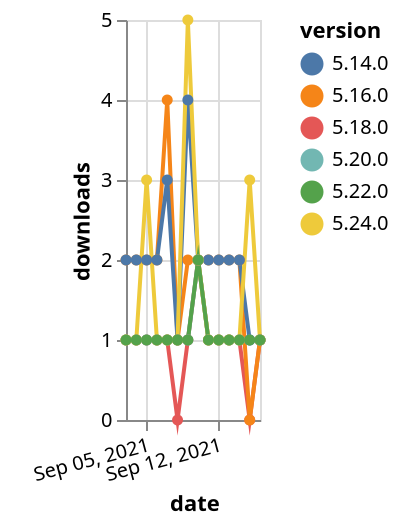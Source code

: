{"$schema": "https://vega.github.io/schema/vega-lite/v5.json", "description": "A simple bar chart with embedded data.", "data": {"values": [{"date": "2021-09-03", "total": 315, "delta": 1, "version": "5.18.0"}, {"date": "2021-09-04", "total": 316, "delta": 1, "version": "5.18.0"}, {"date": "2021-09-05", "total": 317, "delta": 1, "version": "5.18.0"}, {"date": "2021-09-06", "total": 318, "delta": 1, "version": "5.18.0"}, {"date": "2021-09-07", "total": 319, "delta": 1, "version": "5.18.0"}, {"date": "2021-09-08", "total": 319, "delta": 0, "version": "5.18.0"}, {"date": "2021-09-09", "total": 320, "delta": 1, "version": "5.18.0"}, {"date": "2021-09-10", "total": 322, "delta": 2, "version": "5.18.0"}, {"date": "2021-09-11", "total": 323, "delta": 1, "version": "5.18.0"}, {"date": "2021-09-12", "total": 324, "delta": 1, "version": "5.18.0"}, {"date": "2021-09-13", "total": 325, "delta": 1, "version": "5.18.0"}, {"date": "2021-09-14", "total": 326, "delta": 1, "version": "5.18.0"}, {"date": "2021-09-15", "total": 326, "delta": 0, "version": "5.18.0"}, {"date": "2021-09-16", "total": 327, "delta": 1, "version": "5.18.0"}, {"date": "2021-09-03", "total": 2499, "delta": 2, "version": "5.16.0"}, {"date": "2021-09-04", "total": 2501, "delta": 2, "version": "5.16.0"}, {"date": "2021-09-05", "total": 2503, "delta": 2, "version": "5.16.0"}, {"date": "2021-09-06", "total": 2505, "delta": 2, "version": "5.16.0"}, {"date": "2021-09-07", "total": 2509, "delta": 4, "version": "5.16.0"}, {"date": "2021-09-08", "total": 2510, "delta": 1, "version": "5.16.0"}, {"date": "2021-09-09", "total": 2512, "delta": 2, "version": "5.16.0"}, {"date": "2021-09-10", "total": 2514, "delta": 2, "version": "5.16.0"}, {"date": "2021-09-11", "total": 2516, "delta": 2, "version": "5.16.0"}, {"date": "2021-09-12", "total": 2518, "delta": 2, "version": "5.16.0"}, {"date": "2021-09-13", "total": 2520, "delta": 2, "version": "5.16.0"}, {"date": "2021-09-14", "total": 2522, "delta": 2, "version": "5.16.0"}, {"date": "2021-09-15", "total": 2522, "delta": 0, "version": "5.16.0"}, {"date": "2021-09-16", "total": 2523, "delta": 1, "version": "5.16.0"}, {"date": "2021-09-03", "total": 243, "delta": 1, "version": "5.20.0"}, {"date": "2021-09-04", "total": 244, "delta": 1, "version": "5.20.0"}, {"date": "2021-09-05", "total": 245, "delta": 1, "version": "5.20.0"}, {"date": "2021-09-06", "total": 246, "delta": 1, "version": "5.20.0"}, {"date": "2021-09-07", "total": 247, "delta": 1, "version": "5.20.0"}, {"date": "2021-09-08", "total": 248, "delta": 1, "version": "5.20.0"}, {"date": "2021-09-09", "total": 249, "delta": 1, "version": "5.20.0"}, {"date": "2021-09-10", "total": 251, "delta": 2, "version": "5.20.0"}, {"date": "2021-09-11", "total": 252, "delta": 1, "version": "5.20.0"}, {"date": "2021-09-12", "total": 253, "delta": 1, "version": "5.20.0"}, {"date": "2021-09-13", "total": 254, "delta": 1, "version": "5.20.0"}, {"date": "2021-09-14", "total": 255, "delta": 1, "version": "5.20.0"}, {"date": "2021-09-15", "total": 256, "delta": 1, "version": "5.20.0"}, {"date": "2021-09-16", "total": 257, "delta": 1, "version": "5.20.0"}, {"date": "2021-09-03", "total": 2416, "delta": 2, "version": "5.14.0"}, {"date": "2021-09-04", "total": 2418, "delta": 2, "version": "5.14.0"}, {"date": "2021-09-05", "total": 2420, "delta": 2, "version": "5.14.0"}, {"date": "2021-09-06", "total": 2422, "delta": 2, "version": "5.14.0"}, {"date": "2021-09-07", "total": 2425, "delta": 3, "version": "5.14.0"}, {"date": "2021-09-08", "total": 2426, "delta": 1, "version": "5.14.0"}, {"date": "2021-09-09", "total": 2430, "delta": 4, "version": "5.14.0"}, {"date": "2021-09-10", "total": 2432, "delta": 2, "version": "5.14.0"}, {"date": "2021-09-11", "total": 2434, "delta": 2, "version": "5.14.0"}, {"date": "2021-09-12", "total": 2436, "delta": 2, "version": "5.14.0"}, {"date": "2021-09-13", "total": 2438, "delta": 2, "version": "5.14.0"}, {"date": "2021-09-14", "total": 2440, "delta": 2, "version": "5.14.0"}, {"date": "2021-09-15", "total": 2441, "delta": 1, "version": "5.14.0"}, {"date": "2021-09-16", "total": 2442, "delta": 1, "version": "5.14.0"}, {"date": "2021-09-03", "total": 209, "delta": 1, "version": "5.24.0"}, {"date": "2021-09-04", "total": 210, "delta": 1, "version": "5.24.0"}, {"date": "2021-09-05", "total": 213, "delta": 3, "version": "5.24.0"}, {"date": "2021-09-06", "total": 214, "delta": 1, "version": "5.24.0"}, {"date": "2021-09-07", "total": 215, "delta": 1, "version": "5.24.0"}, {"date": "2021-09-08", "total": 216, "delta": 1, "version": "5.24.0"}, {"date": "2021-09-09", "total": 221, "delta": 5, "version": "5.24.0"}, {"date": "2021-09-10", "total": 223, "delta": 2, "version": "5.24.0"}, {"date": "2021-09-11", "total": 224, "delta": 1, "version": "5.24.0"}, {"date": "2021-09-12", "total": 225, "delta": 1, "version": "5.24.0"}, {"date": "2021-09-13", "total": 226, "delta": 1, "version": "5.24.0"}, {"date": "2021-09-14", "total": 227, "delta": 1, "version": "5.24.0"}, {"date": "2021-09-15", "total": 230, "delta": 3, "version": "5.24.0"}, {"date": "2021-09-16", "total": 231, "delta": 1, "version": "5.24.0"}, {"date": "2021-09-03", "total": 236, "delta": 1, "version": "5.22.0"}, {"date": "2021-09-04", "total": 237, "delta": 1, "version": "5.22.0"}, {"date": "2021-09-05", "total": 238, "delta": 1, "version": "5.22.0"}, {"date": "2021-09-06", "total": 239, "delta": 1, "version": "5.22.0"}, {"date": "2021-09-07", "total": 240, "delta": 1, "version": "5.22.0"}, {"date": "2021-09-08", "total": 241, "delta": 1, "version": "5.22.0"}, {"date": "2021-09-09", "total": 242, "delta": 1, "version": "5.22.0"}, {"date": "2021-09-10", "total": 244, "delta": 2, "version": "5.22.0"}, {"date": "2021-09-11", "total": 245, "delta": 1, "version": "5.22.0"}, {"date": "2021-09-12", "total": 246, "delta": 1, "version": "5.22.0"}, {"date": "2021-09-13", "total": 247, "delta": 1, "version": "5.22.0"}, {"date": "2021-09-14", "total": 248, "delta": 1, "version": "5.22.0"}, {"date": "2021-09-15", "total": 249, "delta": 1, "version": "5.22.0"}, {"date": "2021-09-16", "total": 250, "delta": 1, "version": "5.22.0"}]}, "width": "container", "mark": {"type": "line", "point": {"filled": true}}, "encoding": {"x": {"field": "date", "type": "temporal", "timeUnit": "yearmonthdate", "title": "date", "axis": {"labelAngle": -15}}, "y": {"field": "delta", "type": "quantitative", "title": "downloads"}, "color": {"field": "version", "type": "nominal"}, "tooltip": {"field": "delta"}}}